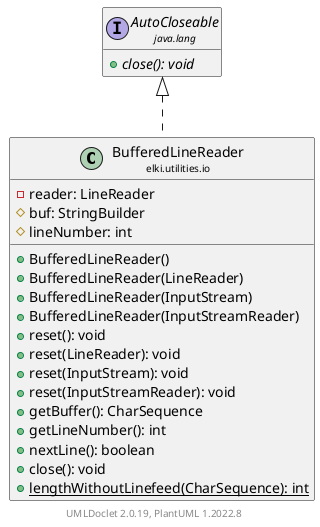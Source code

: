 @startuml
    remove .*\.(Instance|Par|Parameterizer|Factory)$
    set namespaceSeparator none
    hide empty fields
    hide empty methods

    class "<size:14>BufferedLineReader\n<size:10>elki.utilities.io" as elki.utilities.io.BufferedLineReader [[BufferedLineReader.html]] {
        -reader: LineReader
        #buf: StringBuilder
        #lineNumber: int
        +BufferedLineReader()
        +BufferedLineReader(LineReader)
        +BufferedLineReader(InputStream)
        +BufferedLineReader(InputStreamReader)
        +reset(): void
        +reset(LineReader): void
        +reset(InputStream): void
        +reset(InputStreamReader): void
        +getBuffer(): CharSequence
        +getLineNumber(): int
        +nextLine(): boolean
        +close(): void
        {static} +lengthWithoutLinefeed(CharSequence): int
    }

    interface "<size:14>AutoCloseable\n<size:10>java.lang" as java.lang.AutoCloseable {
        {abstract} +close(): void
    }

    java.lang.AutoCloseable <|.. elki.utilities.io.BufferedLineReader

    center footer UMLDoclet 2.0.19, PlantUML 1.2022.8
@enduml
